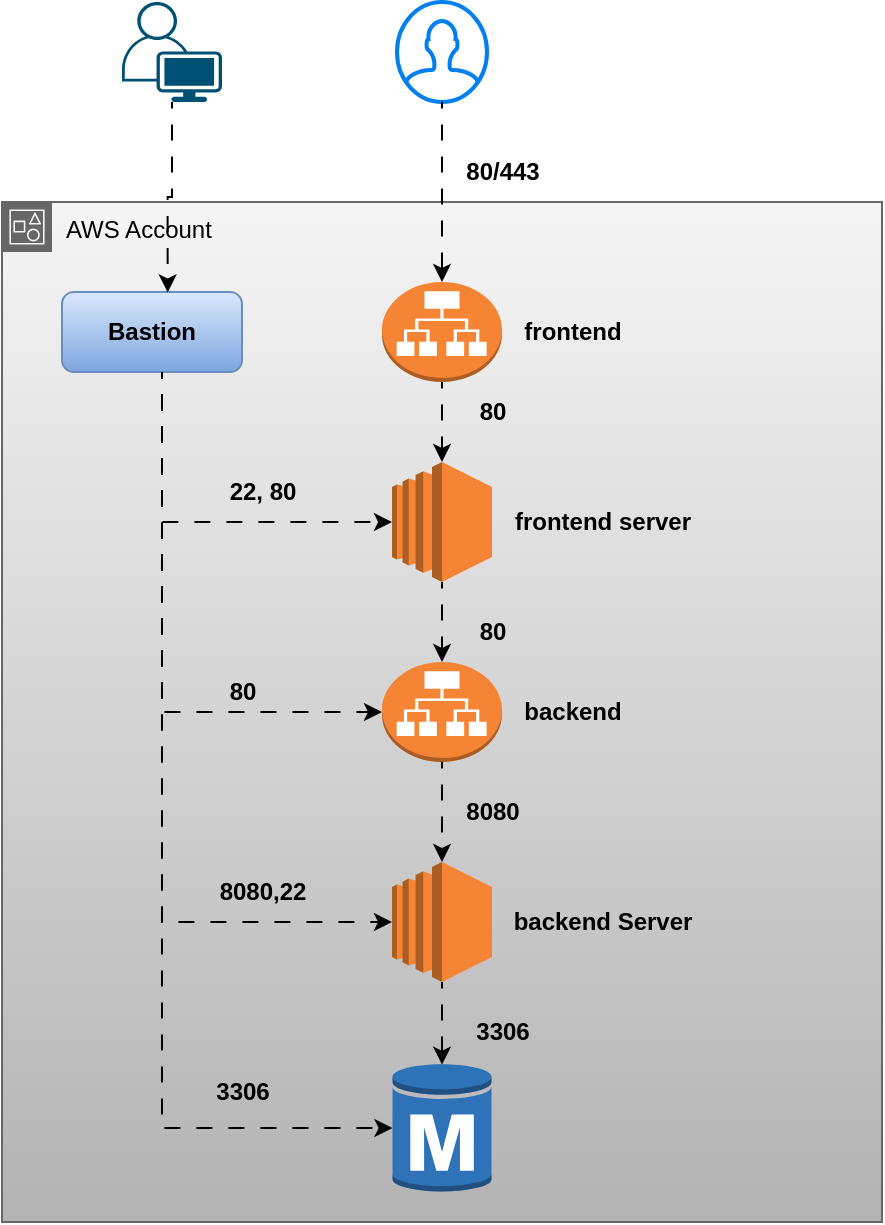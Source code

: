 <mxfile version="24.7.16">
  <diagram name="Page-1" id="jD_6wQTo_bc9vNJez9r-">
    <mxGraphModel dx="1050" dy="1683" grid="1" gridSize="10" guides="1" tooltips="1" connect="1" arrows="1" fold="1" page="1" pageScale="1" pageWidth="850" pageHeight="1100" math="0" shadow="0">
      <root>
        <mxCell id="0" />
        <mxCell id="1" parent="0" />
        <mxCell id="ekOtABfMRoYp2BiTtCvv-1" value="AWS Account" style="points=[[0,0],[0.25,0],[0.5,0],[0.75,0],[1,0],[1,0.25],[1,0.5],[1,0.75],[1,1],[0.75,1],[0.5,1],[0.25,1],[0,1],[0,0.75],[0,0.5],[0,0.25]];outlineConnect=0;gradientColor=#b3b3b3;html=1;whiteSpace=wrap;fontSize=12;fontStyle=0;container=1;pointerEvents=0;collapsible=0;recursiveResize=0;shape=mxgraph.aws4.group;grIcon=mxgraph.aws4.group_account;strokeColor=#666666;fillColor=#f5f5f5;verticalAlign=top;align=left;spacingLeft=30;dashed=0;" vertex="1" parent="1">
          <mxGeometry x="160" y="80" width="440" height="510" as="geometry" />
        </mxCell>
        <mxCell id="ekOtABfMRoYp2BiTtCvv-2" value="" style="outlineConnect=0;dashed=0;verticalLabelPosition=bottom;verticalAlign=top;align=center;html=1;shape=mxgraph.aws3.application_load_balancer;fillColor=#F58534;gradientColor=none;" vertex="1" parent="ekOtABfMRoYp2BiTtCvv-1">
          <mxGeometry x="190" y="40" width="60" height="50" as="geometry" />
        </mxCell>
        <mxCell id="ekOtABfMRoYp2BiTtCvv-3" value="&lt;b&gt;frontend&lt;/b&gt;" style="text;html=1;align=center;verticalAlign=middle;resizable=0;points=[];autosize=1;strokeColor=none;fillColor=none;" vertex="1" parent="ekOtABfMRoYp2BiTtCvv-1">
          <mxGeometry x="250" y="50" width="70" height="30" as="geometry" />
        </mxCell>
        <mxCell id="ekOtABfMRoYp2BiTtCvv-7" value="" style="outlineConnect=0;dashed=0;verticalLabelPosition=bottom;verticalAlign=top;align=center;html=1;shape=mxgraph.aws3.ec2;fillColor=#F58534;gradientColor=none;" vertex="1" parent="ekOtABfMRoYp2BiTtCvv-1">
          <mxGeometry x="195" y="130" width="50" height="60" as="geometry" />
        </mxCell>
        <mxCell id="ekOtABfMRoYp2BiTtCvv-8" value="&lt;b&gt;frontend server&lt;/b&gt;" style="text;html=1;align=center;verticalAlign=middle;resizable=0;points=[];autosize=1;strokeColor=none;fillColor=none;" vertex="1" parent="ekOtABfMRoYp2BiTtCvv-1">
          <mxGeometry x="245" y="145" width="110" height="30" as="geometry" />
        </mxCell>
        <mxCell id="ekOtABfMRoYp2BiTtCvv-9" style="edgeStyle=orthogonalEdgeStyle;rounded=0;orthogonalLoop=1;jettySize=auto;html=1;entryX=0.5;entryY=0;entryDx=0;entryDy=0;entryPerimeter=0;flowAnimation=1;" edge="1" parent="ekOtABfMRoYp2BiTtCvv-1" source="ekOtABfMRoYp2BiTtCvv-2" target="ekOtABfMRoYp2BiTtCvv-7">
          <mxGeometry relative="1" as="geometry" />
        </mxCell>
        <mxCell id="ekOtABfMRoYp2BiTtCvv-10" value="&lt;b&gt;80&lt;/b&gt;" style="text;html=1;align=center;verticalAlign=middle;resizable=0;points=[];autosize=1;strokeColor=none;fillColor=none;" vertex="1" parent="ekOtABfMRoYp2BiTtCvv-1">
          <mxGeometry x="225" y="90" width="40" height="30" as="geometry" />
        </mxCell>
        <mxCell id="ekOtABfMRoYp2BiTtCvv-11" value="" style="outlineConnect=0;dashed=0;verticalLabelPosition=bottom;verticalAlign=top;align=center;html=1;shape=mxgraph.aws3.application_load_balancer;fillColor=#F58534;gradientColor=none;" vertex="1" parent="ekOtABfMRoYp2BiTtCvv-1">
          <mxGeometry x="190" y="230" width="60" height="50" as="geometry" />
        </mxCell>
        <mxCell id="ekOtABfMRoYp2BiTtCvv-12" value="&lt;b&gt;backend&lt;/b&gt;" style="text;html=1;align=center;verticalAlign=middle;resizable=0;points=[];autosize=1;strokeColor=none;fillColor=none;" vertex="1" parent="ekOtABfMRoYp2BiTtCvv-1">
          <mxGeometry x="250" y="240" width="70" height="30" as="geometry" />
        </mxCell>
        <mxCell id="ekOtABfMRoYp2BiTtCvv-13" style="edgeStyle=orthogonalEdgeStyle;rounded=0;orthogonalLoop=1;jettySize=auto;html=1;entryX=0.5;entryY=0;entryDx=0;entryDy=0;entryPerimeter=0;flowAnimation=1;" edge="1" parent="ekOtABfMRoYp2BiTtCvv-1" source="ekOtABfMRoYp2BiTtCvv-7" target="ekOtABfMRoYp2BiTtCvv-11">
          <mxGeometry relative="1" as="geometry" />
        </mxCell>
        <mxCell id="ekOtABfMRoYp2BiTtCvv-14" value="&lt;b&gt;80&lt;/b&gt;" style="text;html=1;align=center;verticalAlign=middle;resizable=0;points=[];autosize=1;strokeColor=none;fillColor=none;" vertex="1" parent="ekOtABfMRoYp2BiTtCvv-1">
          <mxGeometry x="225" y="200" width="40" height="30" as="geometry" />
        </mxCell>
        <mxCell id="ekOtABfMRoYp2BiTtCvv-15" value="" style="outlineConnect=0;dashed=0;verticalLabelPosition=bottom;verticalAlign=top;align=center;html=1;shape=mxgraph.aws3.ec2;fillColor=#F58534;gradientColor=none;" vertex="1" parent="ekOtABfMRoYp2BiTtCvv-1">
          <mxGeometry x="195" y="330" width="50" height="60" as="geometry" />
        </mxCell>
        <mxCell id="ekOtABfMRoYp2BiTtCvv-16" style="edgeStyle=orthogonalEdgeStyle;rounded=0;orthogonalLoop=1;jettySize=auto;html=1;entryX=0.5;entryY=0;entryDx=0;entryDy=0;entryPerimeter=0;flowAnimation=1;" edge="1" parent="ekOtABfMRoYp2BiTtCvv-1" source="ekOtABfMRoYp2BiTtCvv-11" target="ekOtABfMRoYp2BiTtCvv-15">
          <mxGeometry relative="1" as="geometry" />
        </mxCell>
        <mxCell id="ekOtABfMRoYp2BiTtCvv-17" value="&lt;b&gt;8080&lt;/b&gt;" style="text;html=1;align=center;verticalAlign=middle;resizable=0;points=[];autosize=1;strokeColor=none;fillColor=none;" vertex="1" parent="ekOtABfMRoYp2BiTtCvv-1">
          <mxGeometry x="220" y="290" width="50" height="30" as="geometry" />
        </mxCell>
        <mxCell id="ekOtABfMRoYp2BiTtCvv-18" value="&lt;b&gt;backend Server&lt;/b&gt;" style="text;html=1;align=center;verticalAlign=middle;resizable=0;points=[];autosize=1;strokeColor=none;fillColor=none;" vertex="1" parent="ekOtABfMRoYp2BiTtCvv-1">
          <mxGeometry x="245" y="345" width="110" height="30" as="geometry" />
        </mxCell>
        <mxCell id="ekOtABfMRoYp2BiTtCvv-19" value="" style="outlineConnect=0;dashed=0;verticalLabelPosition=bottom;verticalAlign=top;align=center;html=1;shape=mxgraph.aws3.rds_db_instance;fillColor=#2E73B8;gradientColor=none;" vertex="1" parent="ekOtABfMRoYp2BiTtCvv-1">
          <mxGeometry x="195.25" y="430" width="49.5" height="66" as="geometry" />
        </mxCell>
        <mxCell id="ekOtABfMRoYp2BiTtCvv-20" style="edgeStyle=orthogonalEdgeStyle;rounded=0;orthogonalLoop=1;jettySize=auto;html=1;entryX=0.5;entryY=0.02;entryDx=0;entryDy=0;entryPerimeter=0;flowAnimation=1;" edge="1" parent="ekOtABfMRoYp2BiTtCvv-1" source="ekOtABfMRoYp2BiTtCvv-15" target="ekOtABfMRoYp2BiTtCvv-19">
          <mxGeometry relative="1" as="geometry" />
        </mxCell>
        <mxCell id="ekOtABfMRoYp2BiTtCvv-21" value="&lt;b&gt;3306&lt;/b&gt;" style="text;html=1;align=center;verticalAlign=middle;resizable=0;points=[];autosize=1;strokeColor=none;fillColor=none;" vertex="1" parent="ekOtABfMRoYp2BiTtCvv-1">
          <mxGeometry x="225" y="400" width="50" height="30" as="geometry" />
        </mxCell>
        <mxCell id="ekOtABfMRoYp2BiTtCvv-22" value="&lt;b&gt;Bastion&lt;/b&gt;" style="rounded=1;whiteSpace=wrap;html=1;fillColor=#dae8fc;gradientColor=#7ea6e0;strokeColor=#6c8ebf;" vertex="1" parent="ekOtABfMRoYp2BiTtCvv-1">
          <mxGeometry x="30" y="45" width="90" height="40" as="geometry" />
        </mxCell>
        <mxCell id="ekOtABfMRoYp2BiTtCvv-23" style="edgeStyle=orthogonalEdgeStyle;rounded=0;orthogonalLoop=1;jettySize=auto;html=1;entryX=0;entryY=0.5;entryDx=0;entryDy=0;entryPerimeter=0;flowAnimation=1;" edge="1" parent="ekOtABfMRoYp2BiTtCvv-1" source="ekOtABfMRoYp2BiTtCvv-22" target="ekOtABfMRoYp2BiTtCvv-7">
          <mxGeometry relative="1" as="geometry">
            <Array as="points">
              <mxPoint x="80" y="160" />
            </Array>
          </mxGeometry>
        </mxCell>
        <mxCell id="ekOtABfMRoYp2BiTtCvv-24" value="&lt;b&gt;22, 80&lt;/b&gt;" style="text;html=1;align=center;verticalAlign=middle;resizable=0;points=[];autosize=1;strokeColor=none;fillColor=none;" vertex="1" parent="ekOtABfMRoYp2BiTtCvv-1">
          <mxGeometry x="100" y="130" width="60" height="30" as="geometry" />
        </mxCell>
        <mxCell id="ekOtABfMRoYp2BiTtCvv-25" style="edgeStyle=orthogonalEdgeStyle;rounded=0;orthogonalLoop=1;jettySize=auto;html=1;entryX=0;entryY=0.5;entryDx=0;entryDy=0;entryPerimeter=0;flowAnimation=1;" edge="1" parent="ekOtABfMRoYp2BiTtCvv-1" source="ekOtABfMRoYp2BiTtCvv-22" target="ekOtABfMRoYp2BiTtCvv-11">
          <mxGeometry relative="1" as="geometry">
            <Array as="points">
              <mxPoint x="80" y="255" />
            </Array>
          </mxGeometry>
        </mxCell>
        <mxCell id="ekOtABfMRoYp2BiTtCvv-26" value="&lt;b&gt;80&lt;/b&gt;" style="text;html=1;align=center;verticalAlign=middle;resizable=0;points=[];autosize=1;strokeColor=none;fillColor=none;" vertex="1" parent="ekOtABfMRoYp2BiTtCvv-1">
          <mxGeometry x="100" y="230" width="40" height="30" as="geometry" />
        </mxCell>
        <mxCell id="ekOtABfMRoYp2BiTtCvv-27" style="edgeStyle=orthogonalEdgeStyle;rounded=0;orthogonalLoop=1;jettySize=auto;html=1;entryX=0;entryY=0.5;entryDx=0;entryDy=0;entryPerimeter=0;flowAnimation=1;" edge="1" parent="ekOtABfMRoYp2BiTtCvv-1" source="ekOtABfMRoYp2BiTtCvv-22" target="ekOtABfMRoYp2BiTtCvv-15">
          <mxGeometry relative="1" as="geometry">
            <Array as="points">
              <mxPoint x="80" y="360" />
            </Array>
          </mxGeometry>
        </mxCell>
        <mxCell id="ekOtABfMRoYp2BiTtCvv-28" value="&lt;b&gt;8080,22&lt;/b&gt;" style="text;html=1;align=center;verticalAlign=middle;resizable=0;points=[];autosize=1;strokeColor=none;fillColor=none;" vertex="1" parent="ekOtABfMRoYp2BiTtCvv-1">
          <mxGeometry x="95" y="330" width="70" height="30" as="geometry" />
        </mxCell>
        <mxCell id="ekOtABfMRoYp2BiTtCvv-29" style="edgeStyle=orthogonalEdgeStyle;rounded=0;orthogonalLoop=1;jettySize=auto;html=1;entryX=0;entryY=0.5;entryDx=0;entryDy=0;entryPerimeter=0;flowAnimation=1;" edge="1" parent="ekOtABfMRoYp2BiTtCvv-1" source="ekOtABfMRoYp2BiTtCvv-22" target="ekOtABfMRoYp2BiTtCvv-19">
          <mxGeometry relative="1" as="geometry">
            <Array as="points">
              <mxPoint x="80" y="463" />
            </Array>
          </mxGeometry>
        </mxCell>
        <mxCell id="ekOtABfMRoYp2BiTtCvv-30" value="&lt;b&gt;3306&lt;/b&gt;" style="text;html=1;align=center;verticalAlign=middle;resizable=0;points=[];autosize=1;strokeColor=none;fillColor=none;" vertex="1" parent="ekOtABfMRoYp2BiTtCvv-1">
          <mxGeometry x="95" y="430" width="50" height="30" as="geometry" />
        </mxCell>
        <mxCell id="ekOtABfMRoYp2BiTtCvv-4" value="" style="html=1;verticalLabelPosition=bottom;align=center;labelBackgroundColor=#ffffff;verticalAlign=top;strokeWidth=2;strokeColor=#0080F0;shadow=0;dashed=0;shape=mxgraph.ios7.icons.user;" vertex="1" parent="1">
          <mxGeometry x="357.5" y="-20" width="45" height="50" as="geometry" />
        </mxCell>
        <mxCell id="ekOtABfMRoYp2BiTtCvv-5" style="edgeStyle=orthogonalEdgeStyle;rounded=0;orthogonalLoop=1;jettySize=auto;html=1;entryX=0.5;entryY=0;entryDx=0;entryDy=0;entryPerimeter=0;flowAnimation=1;" edge="1" parent="1" source="ekOtABfMRoYp2BiTtCvv-4" target="ekOtABfMRoYp2BiTtCvv-2">
          <mxGeometry relative="1" as="geometry" />
        </mxCell>
        <mxCell id="ekOtABfMRoYp2BiTtCvv-6" value="&lt;b&gt;80/443&lt;/b&gt;" style="text;html=1;align=center;verticalAlign=middle;resizable=0;points=[];autosize=1;strokeColor=none;fillColor=none;" vertex="1" parent="1">
          <mxGeometry x="380" y="50" width="60" height="30" as="geometry" />
        </mxCell>
        <mxCell id="ekOtABfMRoYp2BiTtCvv-32" style="edgeStyle=orthogonalEdgeStyle;rounded=0;orthogonalLoop=1;jettySize=auto;html=1;entryX=0.587;entryY=0.005;entryDx=0;entryDy=0;entryPerimeter=0;flowAnimation=1;" edge="1" parent="1" source="ekOtABfMRoYp2BiTtCvv-31" target="ekOtABfMRoYp2BiTtCvv-22">
          <mxGeometry relative="1" as="geometry" />
        </mxCell>
        <mxCell id="ekOtABfMRoYp2BiTtCvv-31" value="" style="points=[[0.35,0,0],[0.98,0.51,0],[1,0.71,0],[0.67,1,0],[0,0.795,0],[0,0.65,0]];verticalLabelPosition=bottom;sketch=0;html=1;verticalAlign=top;aspect=fixed;align=center;pointerEvents=1;shape=mxgraph.cisco19.user;fillColor=#005073;strokeColor=none;" vertex="1" parent="1">
          <mxGeometry x="220" y="-20" width="50" height="50" as="geometry" />
        </mxCell>
      </root>
    </mxGraphModel>
  </diagram>
</mxfile>
